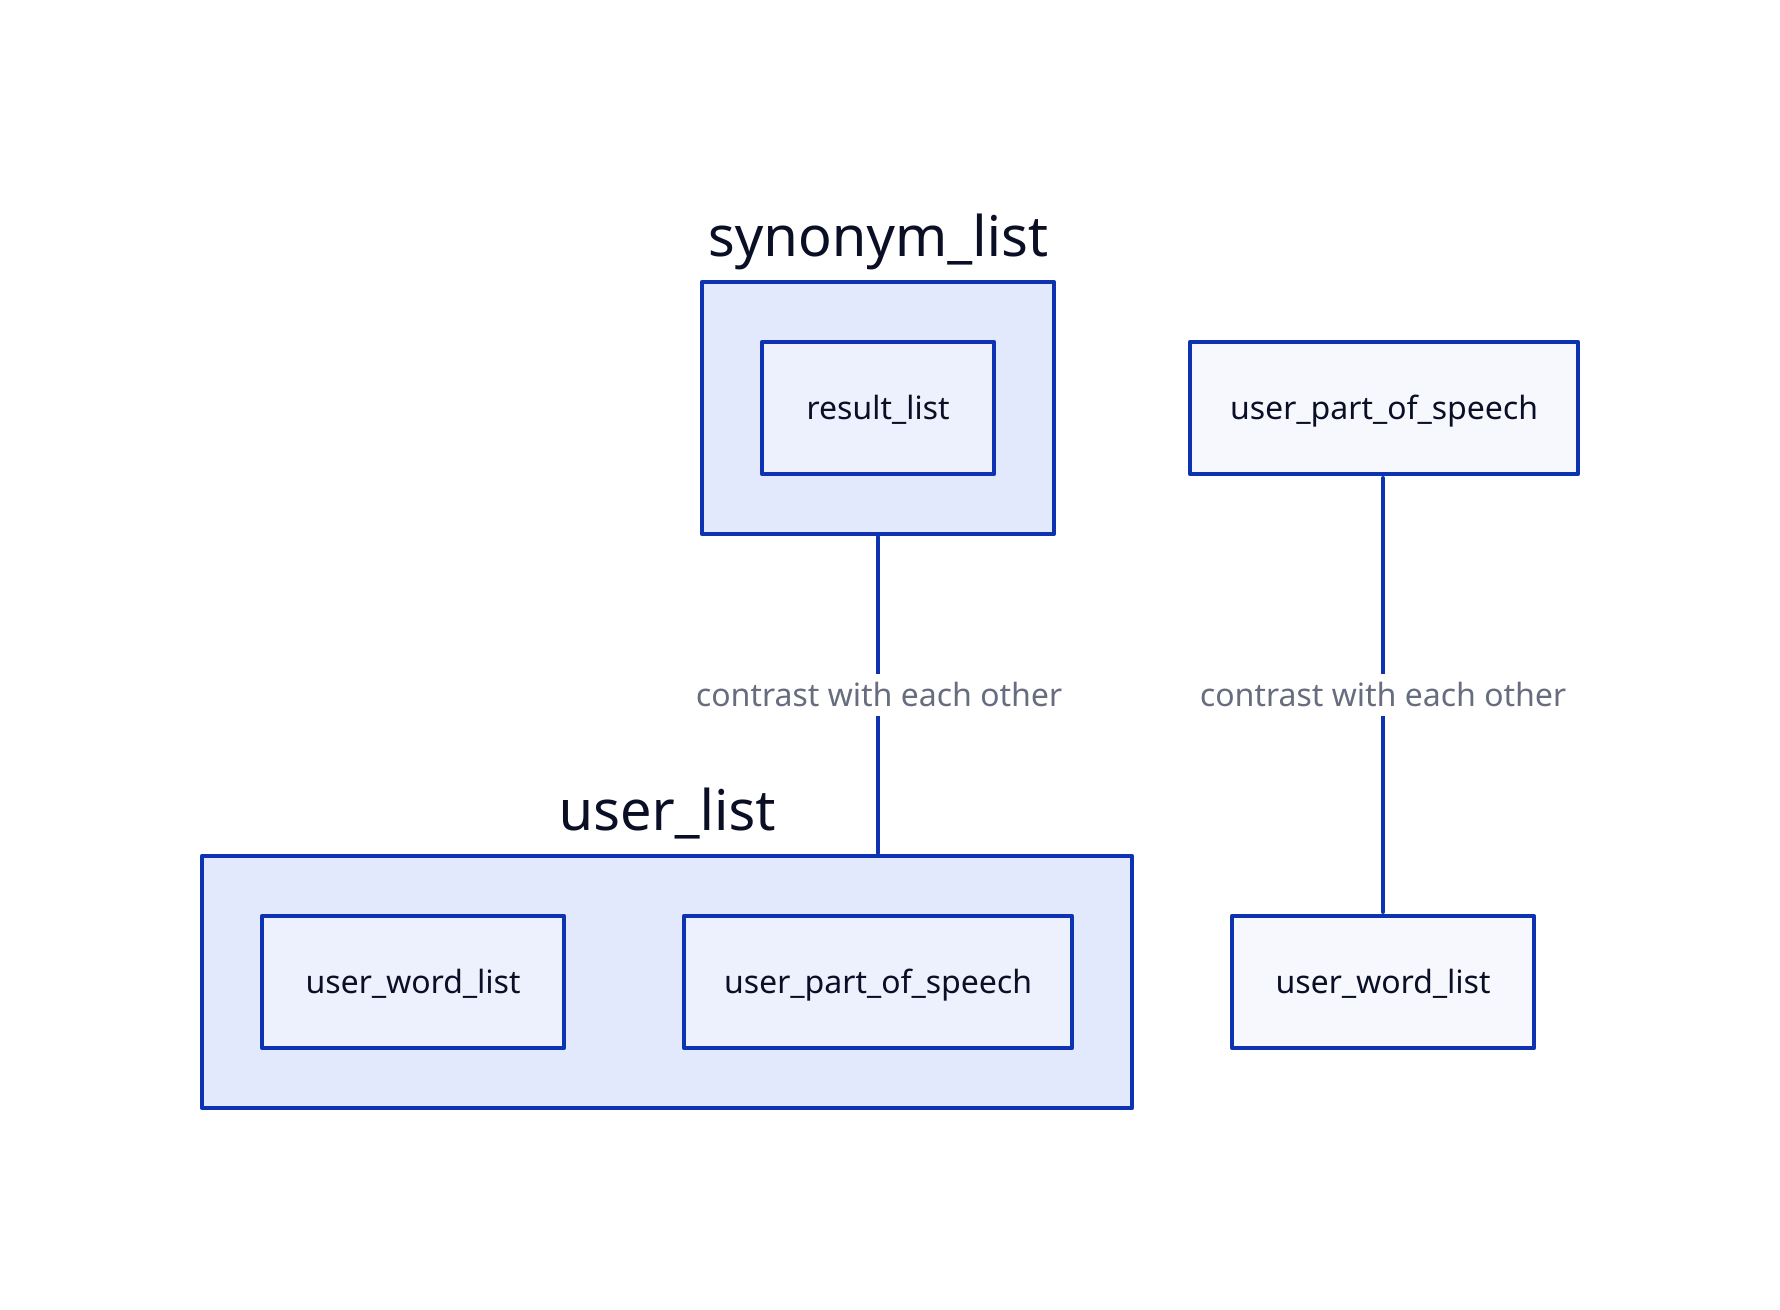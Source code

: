 synonym_list.result_list
user_list.user_word_list
user_list.user_part_of_speech

user_part_of_speech--user_word_list: contrast with each other

synonym_list --user_list: contrast with each other